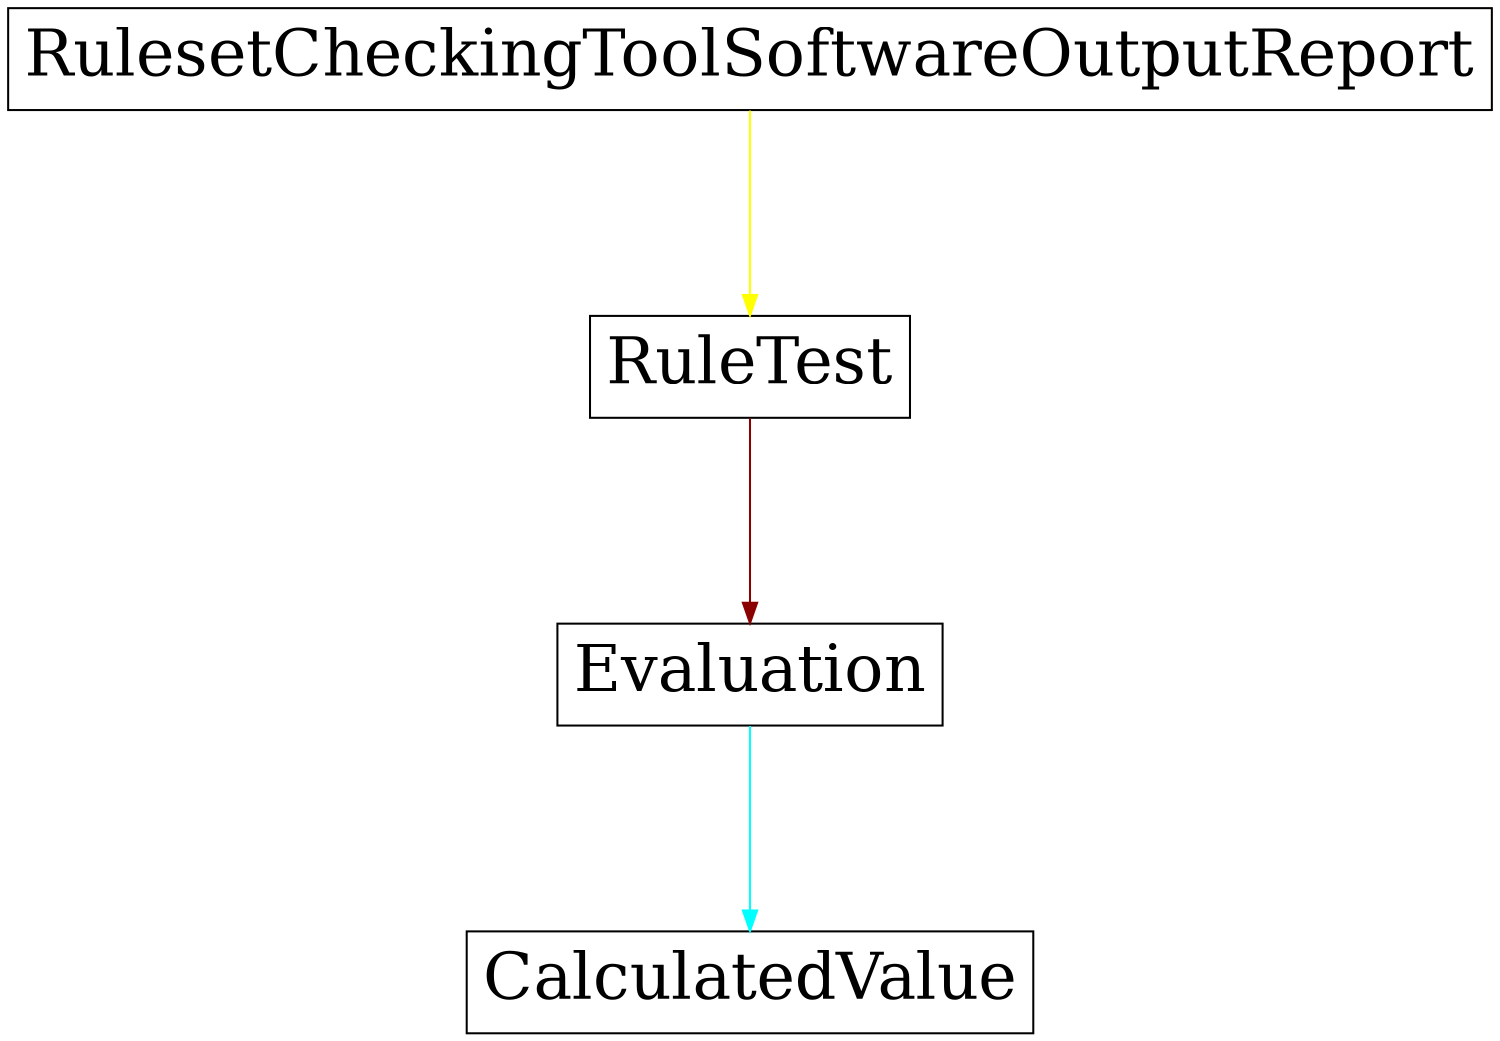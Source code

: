 digraph G {
    size="10, 10";
    ranksep="1.4";
  RulesetCheckingToolSoftwareOutputReport -> RuleTest [color="yellow"]
  RulesetCheckingToolSoftwareOutputReport[fontsize="32" shape="box" height="0.7"]
  RuleTest[fontsize="32" shape="box" height="0.7"]
  RuleTest -> Evaluation [color="darkred"]
  Evaluation[fontsize="32" shape="box" height="0.7"]
  Evaluation -> CalculatedValue [color="cyan"]
  CalculatedValue[fontsize="32" shape="box" height="0.7"]
}
